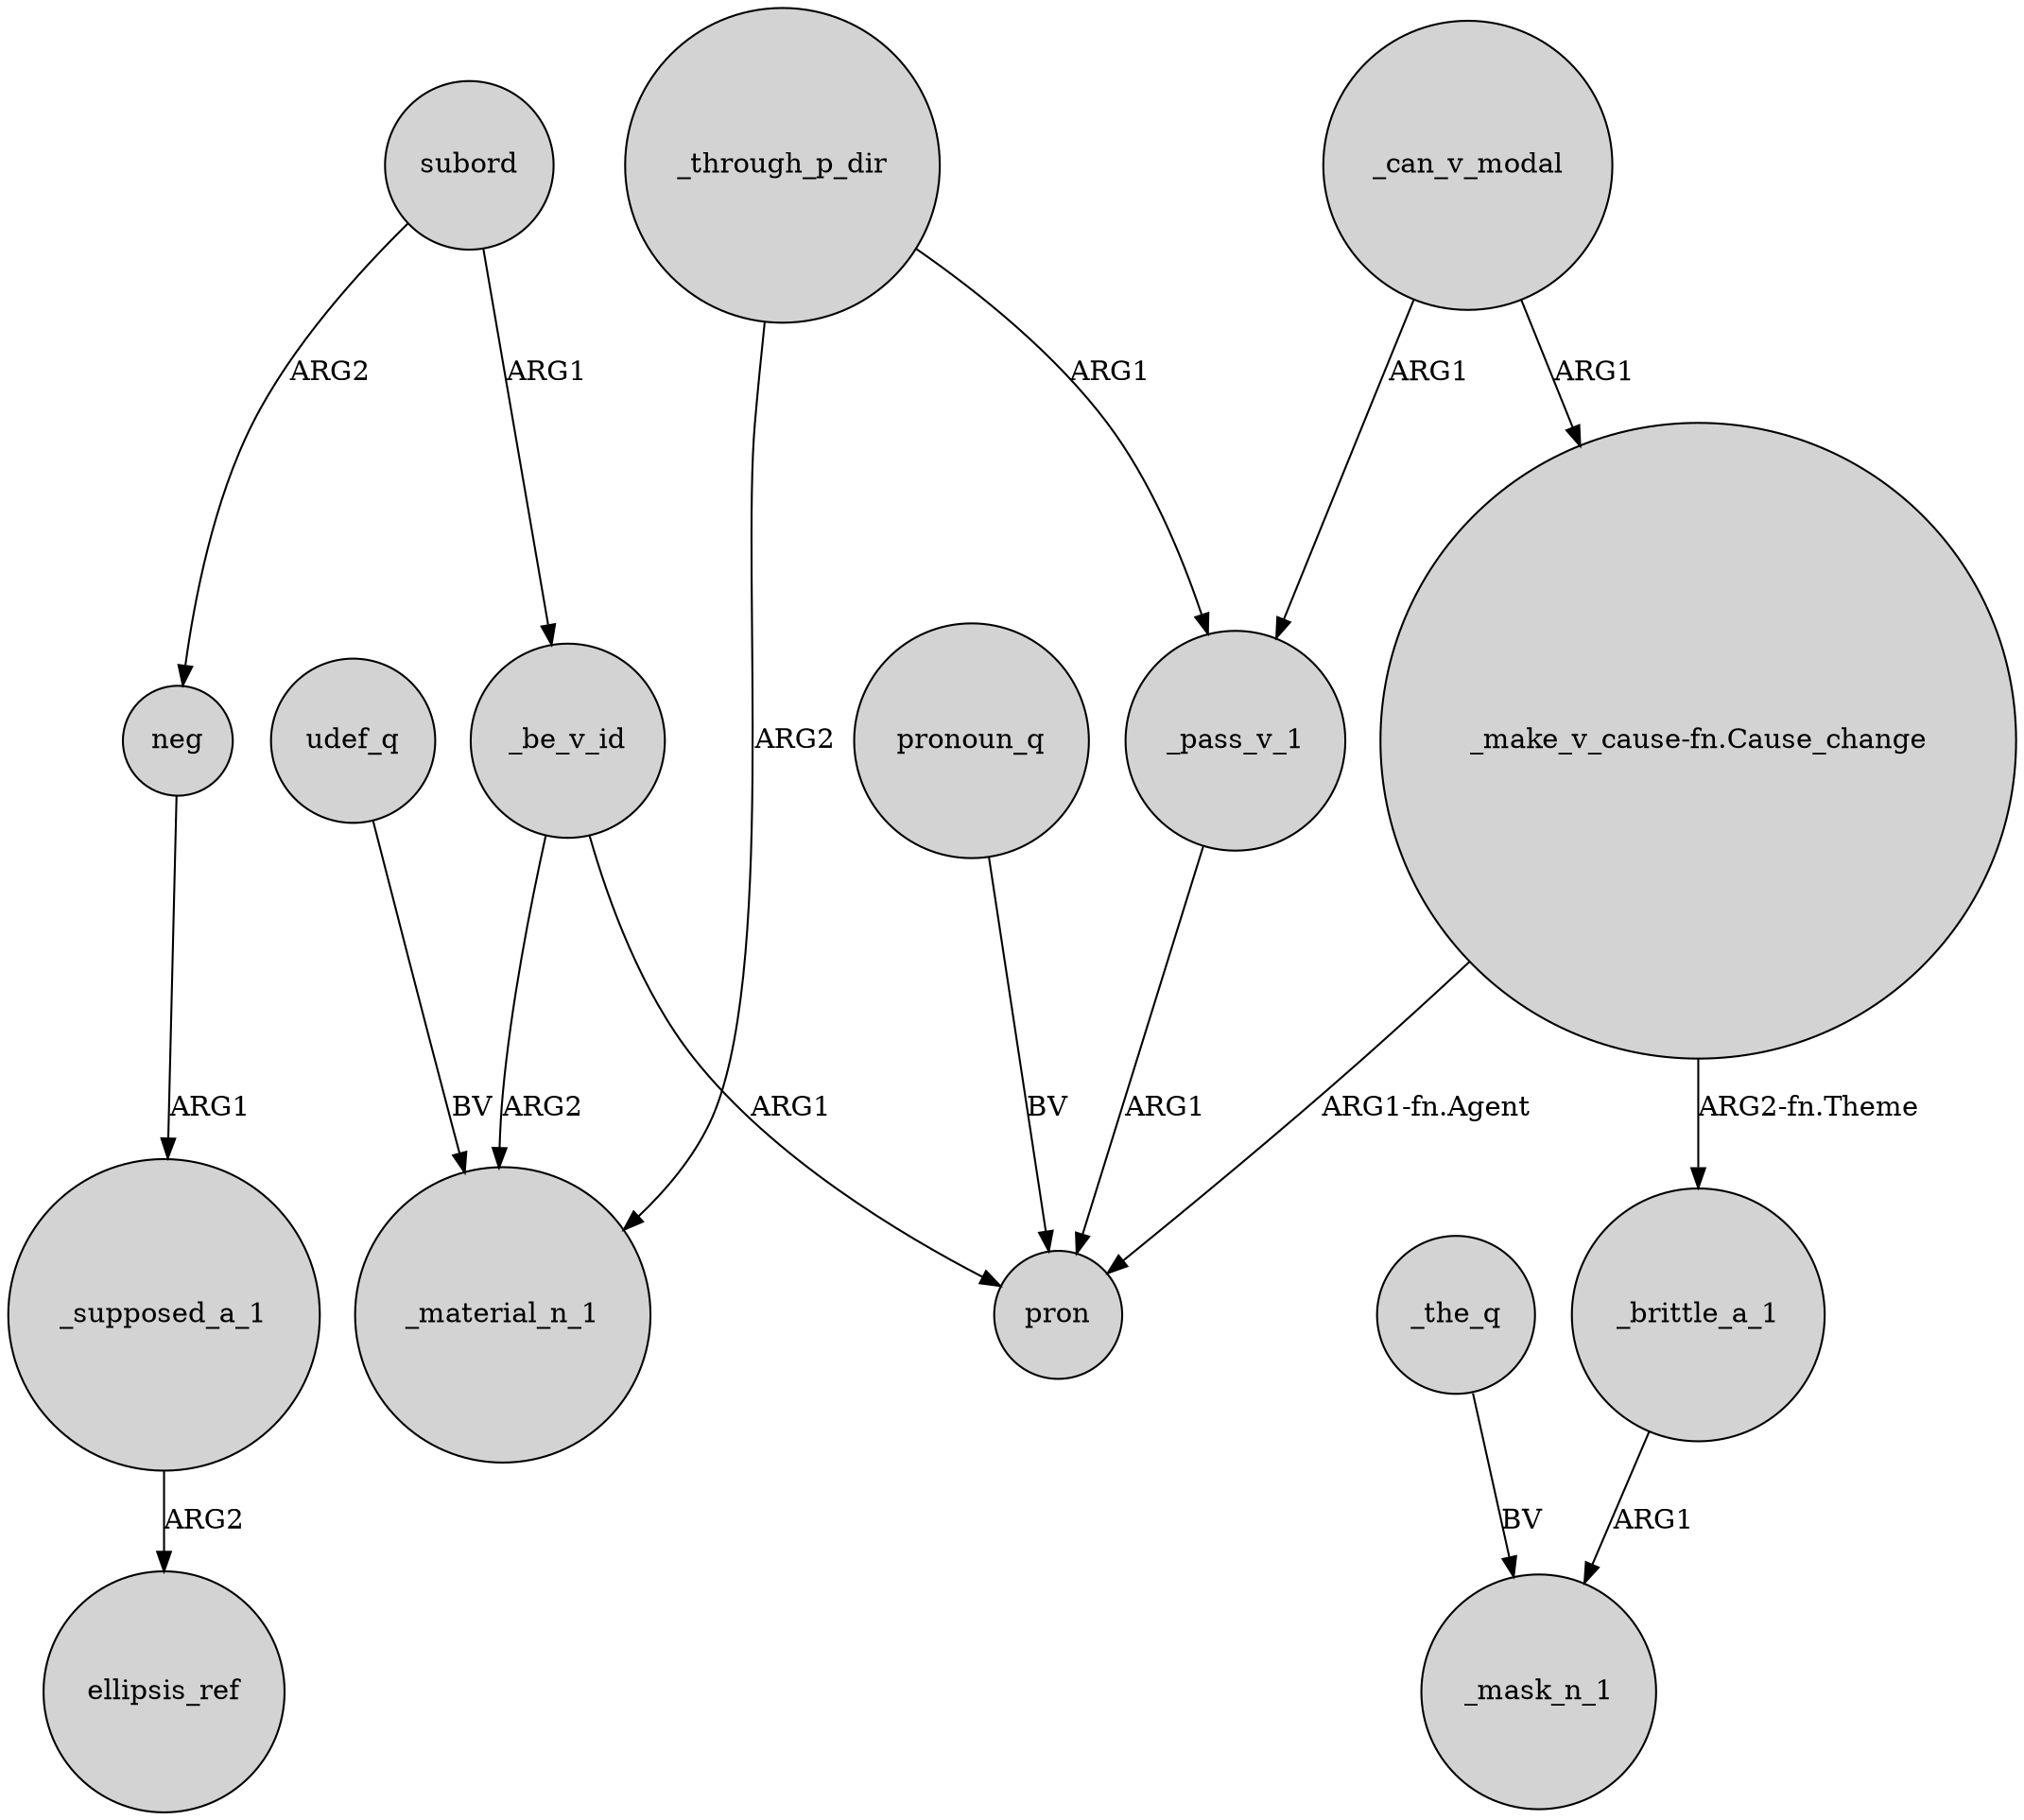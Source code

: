 digraph {
	node [shape=circle style=filled]
	_be_v_id -> _material_n_1 [label=ARG2]
	"_make_v_cause-fn.Cause_change" -> _brittle_a_1 [label="ARG2-fn.Theme"]
	_through_p_dir -> _material_n_1 [label=ARG2]
	subord -> _be_v_id [label=ARG1]
	_can_v_modal -> _pass_v_1 [label=ARG1]
	_pass_v_1 -> pron [label=ARG1]
	pronoun_q -> pron [label=BV]
	_brittle_a_1 -> _mask_n_1 [label=ARG1]
	_through_p_dir -> _pass_v_1 [label=ARG1]
	_be_v_id -> pron [label=ARG1]
	_supposed_a_1 -> ellipsis_ref [label=ARG2]
	subord -> neg [label=ARG2]
	neg -> _supposed_a_1 [label=ARG1]
	udef_q -> _material_n_1 [label=BV]
	_the_q -> _mask_n_1 [label=BV]
	_can_v_modal -> "_make_v_cause-fn.Cause_change" [label=ARG1]
	"_make_v_cause-fn.Cause_change" -> pron [label="ARG1-fn.Agent"]
}
